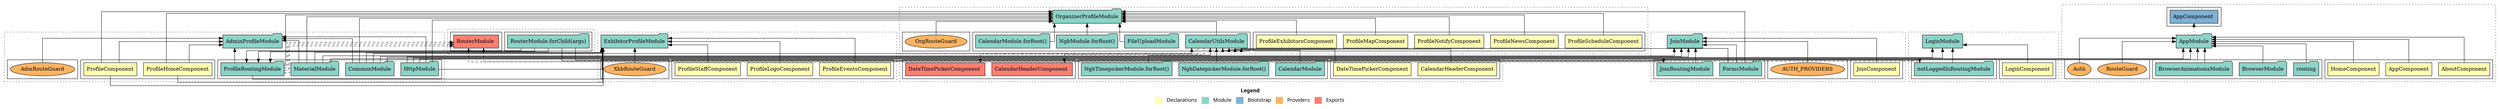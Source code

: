 digraph dependencies { node [shape="rect", style="filled", colorscheme=set312]; ranksep=0.4; compound=false; remincross=true; splines=true; splines=ortho; rankdir=LR; rankdir=TB; rankdir=BT; label=<<table BORDER="0"> <tr> <td colspan="5" align="center"><b>Legend</b></td> </tr> <tr> <td> <table BORDER="0"> <tr> <td bgcolor="#ffffb3" width="20"></td> <td>  Declarations</td> </tr> </table> </td> <td> <table BORDER="0"> <tr> <td bgcolor="#8dd3c7" width="20"></td> <td>  Module</td> </tr> </table> </td> <td> <table BORDER="0"> <tr> <td bgcolor="#80b1d3" width="20"></td> <td>  Bootstrap</td> </tr> </table> </td> <td> <table BORDER="0"> <tr> <td bgcolor="#fdb462" width="20"></td> <td>  Providers</td> </tr> </table> </td> <td> <table BORDER="0"> <tr> <td bgcolor="#fb8072" width="20"></td> <td>  Exports</td> </tr> </table> </td> </tr></table>>; ratio=compress; fontname="sans-serif";  subgraph "cluster_AdminProfileModule" { label=""; style="dotted";node [shape="folder", fillcolor=1]; subgraph cluster_AdminProfileModule_declarations { style="solid";node [style="filled", shape="rect"]; node [fillcolor=2]; "ProfileComponent"; node [fillcolor=2]; "ProfileHomeComponent"; }  "ProfileComponent" -> "AdminProfileModule" [style="solid", lhead="cluster_AdminProfileModule" ltail="cluster_AdminProfileModule_declarations"]; subgraph "cluster_AdminProfileModule_ProfileComponent_providers" { style="solid";  }  "ProfileHomeComponent" -> "AdminProfileModule" [style="solid", lhead="cluster_AdminProfileModule" ltail="cluster_AdminProfileModule_declarations"]; subgraph "cluster_AdminProfileModule_ProfileHomeComponent_providers" { style="solid";  }    subgraph cluster_AdminProfileModule_imports { style="solid"; node [style="filled", fillcolor=1, shape="rect"];    "CommonModule" [label="CommonModule", shape="folder"];    "HttpModule" [label="HttpModule", shape="folder"];    "ProfileRoutingModule" [label="ProfileRoutingModule", shape="folder"];    "MaterialModule" [label="MaterialModule", shape="folder"];   }    "CommonModule" -> "AdminProfileModule" [lhead="cluster_AdminProfileModule", ltail="cluster_AdminProfileModule_imports"];    "HttpModule" -> "AdminProfileModule" [lhead="cluster_AdminProfileModule", ltail="cluster_AdminProfileModule_imports"];    "ProfileRoutingModule" -> "AdminProfileModule" [lhead="cluster_AdminProfileModule", ltail="cluster_AdminProfileModule_imports"];    "MaterialModule" -> "AdminProfileModule" [lhead="cluster_AdminProfileModule", ltail="cluster_AdminProfileModule_imports"];     subgraph cluster_AdminProfileModule_exports { style="solid";node [style="filled", fillcolor=4, shape="rect"];}    subgraph cluster_AdminProfileModule_bootstrap { style="solid"; node [style="filled", fillcolor=5, shape="rect"];  }    subgraph cluster_AdminProfileModule_providers { style="solid"; node [style="filled", fillcolor=6, shape="rect"];    "AdmRouteGuard" [label="AdmRouteGuard", shape="oval"];   }    "AdmRouteGuard" -> "AdminProfileModule" [lhead="cluster_AdminProfileModule", ltail="cluster_AdminProfileModule_providers"];     }  subgraph "cluster_ProfileRoutingModule" { label=""; style="dotted";node [shape="folder", fillcolor=1]; subgraph cluster_ProfileRoutingModule_declarations { style="solid";node [style="filled", shape="rect"]; }    subgraph cluster_ProfileRoutingModule_imports { style="solid"; node [style="filled", fillcolor=1, shape="rect"];    "RouterModule.forChild(args)" [label="RouterModule.forChild(args)", shape="folder"];   }    "RouterModule.forChild(args)" -> "ProfileRoutingModule" [lhead="cluster_ProfileRoutingModule", ltail="cluster_ProfileRoutingModule_imports"];     subgraph cluster_ProfileRoutingModule_exports { style="solid";node [style="filled", fillcolor=4, shape="rect"];"RouterModule " [label="RouterModule ", shape="rect"]}  "ProfileRoutingModule" -> "RouterModule " [style="dashed", ltail="cluster_ProfileRoutingModule" lhead="cluster_ProfileRoutingModule_exports"];    subgraph cluster_ProfileRoutingModule_bootstrap { style="solid"; node [style="filled", fillcolor=5, shape="rect"];  }    subgraph cluster_ProfileRoutingModule_providers { style="solid"; node [style="filled", fillcolor=6, shape="rect"];   }     }  subgraph "cluster_ExhibitorProfileModule" { label=""; style="dotted";node [shape="folder", fillcolor=1]; subgraph cluster_ExhibitorProfileModule_declarations { style="solid";node [style="filled", shape="rect"]; node [fillcolor=2]; "ProfileComponent"; node [fillcolor=2]; "ProfileHomeComponent"; node [fillcolor=2]; "ProfileLogoComponent"; node [fillcolor=2]; "ProfileStaffComponent"; node [fillcolor=2]; "ProfileEventsComponent"; }  "ProfileComponent" -> "ExhibitorProfileModule" [style="solid", lhead="cluster_ExhibitorProfileModule" ltail="cluster_ExhibitorProfileModule_declarations"]; subgraph "cluster_ExhibitorProfileModule_ProfileComponent_providers" { style="solid";  }  "ProfileHomeComponent" -> "ExhibitorProfileModule" [style="solid", lhead="cluster_ExhibitorProfileModule" ltail="cluster_ExhibitorProfileModule_declarations"]; subgraph "cluster_ExhibitorProfileModule_ProfileHomeComponent_providers" { style="solid";  }  "ProfileLogoComponent" -> "ExhibitorProfileModule" [style="solid", lhead="cluster_ExhibitorProfileModule" ltail="cluster_ExhibitorProfileModule_declarations"]; subgraph "cluster_ExhibitorProfileModule_ProfileLogoComponent_providers" { style="solid";  }  "ProfileStaffComponent" -> "ExhibitorProfileModule" [style="solid", lhead="cluster_ExhibitorProfileModule" ltail="cluster_ExhibitorProfileModule_declarations"]; subgraph "cluster_ExhibitorProfileModule_ProfileStaffComponent_providers" { style="solid";  }  "ProfileEventsComponent" -> "ExhibitorProfileModule" [style="solid", lhead="cluster_ExhibitorProfileModule" ltail="cluster_ExhibitorProfileModule_declarations"]; subgraph "cluster_ExhibitorProfileModule_ProfileEventsComponent_providers" { style="solid";  }    subgraph cluster_ExhibitorProfileModule_imports { style="solid"; node [style="filled", fillcolor=1, shape="rect"];    "CommonModule" [label="CommonModule", shape="folder"];    "HttpModule" [label="HttpModule", shape="folder"];    "ProfileRoutingModule" [label="ProfileRoutingModule", shape="folder"];    "MaterialModule" [label="MaterialModule", shape="folder"];   }    "CommonModule" -> "ExhibitorProfileModule" [lhead="cluster_ExhibitorProfileModule", ltail="cluster_ExhibitorProfileModule_imports"];    "HttpModule" -> "ExhibitorProfileModule" [lhead="cluster_ExhibitorProfileModule", ltail="cluster_ExhibitorProfileModule_imports"];    "ProfileRoutingModule" -> "ExhibitorProfileModule" [lhead="cluster_ExhibitorProfileModule", ltail="cluster_ExhibitorProfileModule_imports"];    "MaterialModule" -> "ExhibitorProfileModule" [lhead="cluster_ExhibitorProfileModule", ltail="cluster_ExhibitorProfileModule_imports"];     subgraph cluster_ExhibitorProfileModule_exports { style="solid";node [style="filled", fillcolor=4, shape="rect"];}    subgraph cluster_ExhibitorProfileModule_bootstrap { style="solid"; node [style="filled", fillcolor=5, shape="rect"];  }    subgraph cluster_ExhibitorProfileModule_providers { style="solid"; node [style="filled", fillcolor=6, shape="rect"];    "XhbRouteGuard" [label="XhbRouteGuard", shape="oval"];   }    "XhbRouteGuard" -> "ExhibitorProfileModule" [lhead="cluster_ExhibitorProfileModule", ltail="cluster_ExhibitorProfileModule_providers"];     }  subgraph "cluster_ProfileRoutingModule" { label=""; style="dotted";node [shape="folder", fillcolor=1]; subgraph cluster_ProfileRoutingModule_declarations { style="solid";node [style="filled", shape="rect"]; }    subgraph cluster_ProfileRoutingModule_imports { style="solid"; node [style="filled", fillcolor=1, shape="rect"];    "RouterModule.forChild(args)" [label="RouterModule.forChild(args)", shape="folder"];   }    "RouterModule.forChild(args)" -> "ProfileRoutingModule" [lhead="cluster_ProfileRoutingModule", ltail="cluster_ProfileRoutingModule_imports"];     subgraph cluster_ProfileRoutingModule_exports { style="solid";node [style="filled", fillcolor=4, shape="rect"];"RouterModule " [label="RouterModule ", shape="rect"]}  "ProfileRoutingModule" -> "RouterModule " [style="dashed", ltail="cluster_ProfileRoutingModule" lhead="cluster_ProfileRoutingModule_exports"];    subgraph cluster_ProfileRoutingModule_bootstrap { style="solid"; node [style="filled", fillcolor=5, shape="rect"];  }    subgraph cluster_ProfileRoutingModule_providers { style="solid"; node [style="filled", fillcolor=6, shape="rect"];   }     }  subgraph "cluster_JoinModule" { label=""; style="dotted";node [shape="folder", fillcolor=1]; subgraph cluster_JoinModule_declarations { style="solid";node [style="filled", shape="rect"]; node [fillcolor=2]; "JoinComponent"; }  "JoinComponent" -> "JoinModule" [style="solid", lhead="cluster_JoinModule" ltail="cluster_JoinModule_declarations"]; subgraph "cluster_JoinModule_JoinComponent_providers" { style="solid";  }    subgraph cluster_JoinModule_imports { style="solid"; node [style="filled", fillcolor=1, shape="rect"];    "CommonModule" [label="CommonModule", shape="folder"];    "HttpModule" [label="HttpModule", shape="folder"];    "JoinRoutingModule" [label="JoinRoutingModule", shape="folder"];    "FormsModule" [label="FormsModule", shape="folder"];    "MaterialModule" [label="MaterialModule", shape="folder"];   }    "CommonModule" -> "JoinModule" [lhead="cluster_JoinModule", ltail="cluster_JoinModule_imports"];    "HttpModule" -> "JoinModule" [lhead="cluster_JoinModule", ltail="cluster_JoinModule_imports"];    "JoinRoutingModule" -> "JoinModule" [lhead="cluster_JoinModule", ltail="cluster_JoinModule_imports"];    "FormsModule" -> "JoinModule" [lhead="cluster_JoinModule", ltail="cluster_JoinModule_imports"];    "MaterialModule" -> "JoinModule" [lhead="cluster_JoinModule", ltail="cluster_JoinModule_imports"];     subgraph cluster_JoinModule_exports { style="solid";node [style="filled", fillcolor=4, shape="rect"];}    subgraph cluster_JoinModule_bootstrap { style="solid"; node [style="filled", fillcolor=5, shape="rect"];  }    subgraph cluster_JoinModule_providers { style="solid"; node [style="filled", fillcolor=6, shape="rect"];    "AUTH_PROVIDERS" [label="AUTH_PROVIDERS", shape="oval"];   }    "AUTH_PROVIDERS" -> "JoinModule" [lhead="cluster_JoinModule", ltail="cluster_JoinModule_providers"];     }  subgraph "cluster_JoinRoutingModule" { label=""; style="dotted";node [shape="folder", fillcolor=1]; subgraph cluster_JoinRoutingModule_declarations { style="solid";node [style="filled", shape="rect"]; }    subgraph cluster_JoinRoutingModule_imports { style="solid"; node [style="filled", fillcolor=1, shape="rect"];    "RouterModule.forChild(args)" [label="RouterModule.forChild(args)", shape="folder"];   }    "RouterModule.forChild(args)" -> "JoinRoutingModule" [lhead="cluster_JoinRoutingModule", ltail="cluster_JoinRoutingModule_imports"];     subgraph cluster_JoinRoutingModule_exports { style="solid";node [style="filled", fillcolor=4, shape="rect"];"RouterModule " [label="RouterModule ", shape="rect"]}  "JoinRoutingModule" -> "RouterModule " [style="dashed", ltail="cluster_JoinRoutingModule" lhead="cluster_JoinRoutingModule_exports"];    subgraph cluster_JoinRoutingModule_bootstrap { style="solid"; node [style="filled", fillcolor=5, shape="rect"];  }    subgraph cluster_JoinRoutingModule_providers { style="solid"; node [style="filled", fillcolor=6, shape="rect"];   }     }  subgraph "cluster_LoginModule" { label=""; style="dotted";node [shape="folder", fillcolor=1]; subgraph cluster_LoginModule_declarations { style="solid";node [style="filled", shape="rect"]; node [fillcolor=2]; "LoginComponent"; }  "LoginComponent" -> "LoginModule" [style="solid", lhead="cluster_LoginModule" ltail="cluster_LoginModule_declarations"]; subgraph "cluster_LoginModule_LoginComponent_providers" { style="solid";  }    subgraph cluster_LoginModule_imports { style="solid"; node [style="filled", fillcolor=1, shape="rect"];    "CommonModule" [label="CommonModule", shape="folder"];    "HttpModule" [label="HttpModule", shape="folder"];    "notLoggedInRoutingModule" [label="notLoggedInRoutingModule", shape="folder"];   }    "CommonModule" -> "LoginModule" [lhead="cluster_LoginModule", ltail="cluster_LoginModule_imports"];    "HttpModule" -> "LoginModule" [lhead="cluster_LoginModule", ltail="cluster_LoginModule_imports"];    "notLoggedInRoutingModule" -> "LoginModule" [lhead="cluster_LoginModule", ltail="cluster_LoginModule_imports"];     subgraph cluster_LoginModule_exports { style="solid";node [style="filled", fillcolor=4, shape="rect"];}    subgraph cluster_LoginModule_bootstrap { style="solid"; node [style="filled", fillcolor=5, shape="rect"];  }    subgraph cluster_LoginModule_providers { style="solid"; node [style="filled", fillcolor=6, shape="rect"];   }     }  subgraph "cluster_notLoggedInRoutingModule" { label=""; style="dotted";node [shape="folder", fillcolor=1]; subgraph cluster_notLoggedInRoutingModule_declarations { style="solid";node [style="filled", shape="rect"]; }    subgraph cluster_notLoggedInRoutingModule_imports { style="solid"; node [style="filled", fillcolor=1, shape="rect"];    "RouterModule.forChild(args)" [label="RouterModule.forChild(args)", shape="folder"];   }    "RouterModule.forChild(args)" -> "notLoggedInRoutingModule" [lhead="cluster_notLoggedInRoutingModule", ltail="cluster_notLoggedInRoutingModule_imports"];     subgraph cluster_notLoggedInRoutingModule_exports { style="solid";node [style="filled", fillcolor=4, shape="rect"];"RouterModule " [label="RouterModule ", shape="rect"]}  "notLoggedInRoutingModule" -> "RouterModule " [style="dashed", ltail="cluster_notLoggedInRoutingModule" lhead="cluster_notLoggedInRoutingModule_exports"];    subgraph cluster_notLoggedInRoutingModule_bootstrap { style="solid"; node [style="filled", fillcolor=5, shape="rect"];  }    subgraph cluster_notLoggedInRoutingModule_providers { style="solid"; node [style="filled", fillcolor=6, shape="rect"];   }     }  subgraph "cluster_OrganizerProfileModule" { label=""; style="dotted";node [shape="folder", fillcolor=1]; subgraph cluster_OrganizerProfileModule_declarations { style="solid";node [style="filled", shape="rect"]; node [fillcolor=2]; "ProfileComponent"; node [fillcolor=2]; "ProfileHomeComponent"; node [fillcolor=2]; "ProfileMapComponent"; node [fillcolor=2]; "ProfileExhibitorsComponent"; node [fillcolor=2]; "ProfileScheduleComponent"; node [fillcolor=2]; "ProfileNewsComponent"; node [fillcolor=2]; "ProfileNotifyComponent"; }  "ProfileComponent" -> "OrganizerProfileModule" [style="solid", lhead="cluster_OrganizerProfileModule" ltail="cluster_OrganizerProfileModule_declarations"]; subgraph "cluster_OrganizerProfileModule_ProfileComponent_providers" { style="solid";  }  "ProfileHomeComponent" -> "OrganizerProfileModule" [style="solid", lhead="cluster_OrganizerProfileModule" ltail="cluster_OrganizerProfileModule_declarations"]; subgraph "cluster_OrganizerProfileModule_ProfileHomeComponent_providers" { style="solid";  }  "ProfileMapComponent" -> "OrganizerProfileModule" [style="solid", lhead="cluster_OrganizerProfileModule" ltail="cluster_OrganizerProfileModule_declarations"]; subgraph "cluster_OrganizerProfileModule_ProfileMapComponent_providers" { style="solid";  }  "ProfileExhibitorsComponent" -> "OrganizerProfileModule" [style="solid", lhead="cluster_OrganizerProfileModule" ltail="cluster_OrganizerProfileModule_declarations"]; subgraph "cluster_OrganizerProfileModule_ProfileExhibitorsComponent_providers" { style="solid";  }  "ProfileScheduleComponent" -> "OrganizerProfileModule" [style="solid", lhead="cluster_OrganizerProfileModule" ltail="cluster_OrganizerProfileModule_declarations"]; subgraph "cluster_OrganizerProfileModule_ProfileScheduleComponent_providers" { style="solid";  }  "ProfileNewsComponent" -> "OrganizerProfileModule" [style="solid", lhead="cluster_OrganizerProfileModule" ltail="cluster_OrganizerProfileModule_declarations"]; subgraph "cluster_OrganizerProfileModule_ProfileNewsComponent_providers" { style="solid";  }  "ProfileNotifyComponent" -> "OrganizerProfileModule" [style="solid", lhead="cluster_OrganizerProfileModule" ltail="cluster_OrganizerProfileModule_declarations"]; subgraph "cluster_OrganizerProfileModule_ProfileNotifyComponent_providers" { style="solid";  }    subgraph cluster_OrganizerProfileModule_imports { style="solid"; node [style="filled", fillcolor=1, shape="rect"];    "CommonModule" [label="CommonModule", shape="folder"];    "HttpModule" [label="HttpModule", shape="folder"];    "ProfileRoutingModule" [label="ProfileRoutingModule", shape="folder"];    "MaterialModule" [label="MaterialModule", shape="folder"];    "FormsModule" [label="FormsModule", shape="folder"];    "CalendarUtilsModule" [label="CalendarUtilsModule", shape="folder"];    "FileUploadModule" [label="FileUploadModule", shape="folder"];    "NgbModule.forRoot()" [label="NgbModule.forRoot()", shape="folder"];    "CalendarModule.forRoot()" [label="CalendarModule.forRoot()", shape="folder"];   }    "CommonModule" -> "OrganizerProfileModule" [lhead="cluster_OrganizerProfileModule", ltail="cluster_OrganizerProfileModule_imports"];    "HttpModule" -> "OrganizerProfileModule" [lhead="cluster_OrganizerProfileModule", ltail="cluster_OrganizerProfileModule_imports"];    "ProfileRoutingModule" -> "OrganizerProfileModule" [lhead="cluster_OrganizerProfileModule", ltail="cluster_OrganizerProfileModule_imports"];    "MaterialModule" -> "OrganizerProfileModule" [lhead="cluster_OrganizerProfileModule", ltail="cluster_OrganizerProfileModule_imports"];    "FormsModule" -> "OrganizerProfileModule" [lhead="cluster_OrganizerProfileModule", ltail="cluster_OrganizerProfileModule_imports"];    "CalendarUtilsModule" -> "OrganizerProfileModule" [lhead="cluster_OrganizerProfileModule", ltail="cluster_OrganizerProfileModule_imports"];    "FileUploadModule" -> "OrganizerProfileModule" [lhead="cluster_OrganizerProfileModule", ltail="cluster_OrganizerProfileModule_imports"];    "NgbModule.forRoot()" -> "OrganizerProfileModule" [lhead="cluster_OrganizerProfileModule", ltail="cluster_OrganizerProfileModule_imports"];    "CalendarModule.forRoot()" -> "OrganizerProfileModule" [lhead="cluster_OrganizerProfileModule", ltail="cluster_OrganizerProfileModule_imports"];     subgraph cluster_OrganizerProfileModule_exports { style="solid";node [style="filled", fillcolor=4, shape="rect"];}    subgraph cluster_OrganizerProfileModule_bootstrap { style="solid"; node [style="filled", fillcolor=5, shape="rect"];  }    subgraph cluster_OrganizerProfileModule_providers { style="solid"; node [style="filled", fillcolor=6, shape="rect"];    "OrgRouteGuard" [label="OrgRouteGuard", shape="oval"];   }    "OrgRouteGuard" -> "OrganizerProfileModule" [lhead="cluster_OrganizerProfileModule", ltail="cluster_OrganizerProfileModule_providers"];     }  subgraph "cluster_ProfileRoutingModule" { label=""; style="dotted";node [shape="folder", fillcolor=1]; subgraph cluster_ProfileRoutingModule_declarations { style="solid";node [style="filled", shape="rect"]; }    subgraph cluster_ProfileRoutingModule_imports { style="solid"; node [style="filled", fillcolor=1, shape="rect"];    "RouterModule.forChild(args)" [label="RouterModule.forChild(args)", shape="folder"];   }    "RouterModule.forChild(args)" -> "ProfileRoutingModule" [lhead="cluster_ProfileRoutingModule", ltail="cluster_ProfileRoutingModule_imports"];     subgraph cluster_ProfileRoutingModule_exports { style="solid";node [style="filled", fillcolor=4, shape="rect"];"RouterModule " [label="RouterModule ", shape="rect"]}  "ProfileRoutingModule" -> "RouterModule " [style="dashed", ltail="cluster_ProfileRoutingModule" lhead="cluster_ProfileRoutingModule_exports"];    subgraph cluster_ProfileRoutingModule_bootstrap { style="solid"; node [style="filled", fillcolor=5, shape="rect"];  }    subgraph cluster_ProfileRoutingModule_providers { style="solid"; node [style="filled", fillcolor=6, shape="rect"];   }     }  subgraph "cluster_CalendarUtilsModule" { label=""; style="dotted";node [shape="folder", fillcolor=1]; subgraph cluster_CalendarUtilsModule_declarations { style="solid";node [style="filled", shape="rect"]; node [fillcolor=2]; "CalendarHeaderComponent"; node [fillcolor=2]; "DateTimePickerComponent"; }  "CalendarHeaderComponent" -> "CalendarUtilsModule" [style="solid", lhead="cluster_CalendarUtilsModule" ltail="cluster_CalendarUtilsModule_declarations"]; subgraph "cluster_CalendarUtilsModule_CalendarHeaderComponent_providers" { style="solid";  }  "DateTimePickerComponent" -> "CalendarUtilsModule" [style="solid", lhead="cluster_CalendarUtilsModule" ltail="cluster_CalendarUtilsModule_declarations"]; subgraph "cluster_CalendarUtilsModule_DateTimePickerComponent_providers" { style="solid";  }    subgraph cluster_CalendarUtilsModule_imports { style="solid"; node [style="filled", fillcolor=1, shape="rect"];    "CommonModule" [label="CommonModule", shape="folder"];    "FormsModule" [label="FormsModule", shape="folder"];    "NgbDatepickerModule.forRoot()" [label="NgbDatepickerModule.forRoot()", shape="folder"];    "NgbTimepickerModule.forRoot()" [label="NgbTimepickerModule.forRoot()", shape="folder"];    "CalendarModule" [label="CalendarModule", shape="folder"];   }    "CommonModule" -> "CalendarUtilsModule" [lhead="cluster_CalendarUtilsModule", ltail="cluster_CalendarUtilsModule_imports"];    "FormsModule" -> "CalendarUtilsModule" [lhead="cluster_CalendarUtilsModule", ltail="cluster_CalendarUtilsModule_imports"];    "NgbDatepickerModule.forRoot()" -> "CalendarUtilsModule" [lhead="cluster_CalendarUtilsModule", ltail="cluster_CalendarUtilsModule_imports"];    "NgbTimepickerModule.forRoot()" -> "CalendarUtilsModule" [lhead="cluster_CalendarUtilsModule", ltail="cluster_CalendarUtilsModule_imports"];    "CalendarModule" -> "CalendarUtilsModule" [lhead="cluster_CalendarUtilsModule", ltail="cluster_CalendarUtilsModule_imports"];     subgraph cluster_CalendarUtilsModule_exports { style="solid";node [style="filled", fillcolor=4, shape="rect"];"CalendarHeaderComponent " [label="CalendarHeaderComponent ", shape="rect"]"DateTimePickerComponent " [label="DateTimePickerComponent ", shape="rect"]}  "CalendarUtilsModule" -> "CalendarHeaderComponent " [style="dashed", ltail="cluster_CalendarUtilsModule" lhead="cluster_CalendarUtilsModule_exports"];  "CalendarUtilsModule" -> "DateTimePickerComponent " [style="dashed", ltail="cluster_CalendarUtilsModule" lhead="cluster_CalendarUtilsModule_exports"];    subgraph cluster_CalendarUtilsModule_bootstrap { style="solid"; node [style="filled", fillcolor=5, shape="rect"];  }    subgraph cluster_CalendarUtilsModule_providers { style="solid"; node [style="filled", fillcolor=6, shape="rect"];   }     }  subgraph "cluster_AppModule" { label=""; style="dotted";node [shape="folder", fillcolor=1]; subgraph cluster_AppModule_declarations { style="solid";node [style="filled", shape="rect"]; node [fillcolor=2]; "AppComponent"; node [fillcolor=2]; "HomeComponent"; node [fillcolor=2]; "AboutComponent"; }  "AppComponent" -> "AppModule" [style="solid", lhead="cluster_AppModule" ltail="cluster_AppModule_declarations"]; subgraph "cluster_AppModule_AppComponent_providers" { style="solid";  }  "HomeComponent" -> "AppModule" [style="solid", lhead="cluster_AppModule" ltail="cluster_AppModule_declarations"]; subgraph "cluster_AppModule_HomeComponent_providers" { style="solid";  }  "AboutComponent" -> "AppModule" [style="solid", lhead="cluster_AppModule" ltail="cluster_AppModule_declarations"]; subgraph "cluster_AppModule_AboutComponent_providers" { style="solid";  }    subgraph cluster_AppModule_imports { style="solid"; node [style="filled", fillcolor=1, shape="rect"];    "BrowserModule" [label="BrowserModule", shape="folder"];    "BrowserAnimationsModule" [label="BrowserAnimationsModule", shape="folder"];    "HttpModule" [label="HttpModule", shape="folder"];    "FormsModule" [label="FormsModule", shape="folder"];    "MaterialModule" [label="MaterialModule", shape="folder"];    "routing" [label="routing", shape="folder"];   }    "BrowserModule" -> "AppModule" [lhead="cluster_AppModule", ltail="cluster_AppModule_imports"];    "BrowserAnimationsModule" -> "AppModule" [lhead="cluster_AppModule", ltail="cluster_AppModule_imports"];    "HttpModule" -> "AppModule" [lhead="cluster_AppModule", ltail="cluster_AppModule_imports"];    "FormsModule" -> "AppModule" [lhead="cluster_AppModule", ltail="cluster_AppModule_imports"];    "MaterialModule" -> "AppModule" [lhead="cluster_AppModule", ltail="cluster_AppModule_imports"];    "routing" -> "AppModule" [lhead="cluster_AppModule", ltail="cluster_AppModule_imports"];     subgraph cluster_AppModule_exports { style="solid";node [style="filled", fillcolor=4, shape="rect"];}    subgraph cluster_AppModule_bootstrap { style="solid"; node [style="filled", fillcolor=5, shape="rect"];  "AppComponent " [label="AppComponent ", shape="rect"]  }  "AppModule" -> "AppComponent " [style="dotted", lhead="cluster_AppModule_bootstrap" ltail="cluster_AppModule"];    subgraph cluster_AppModule_providers { style="solid"; node [style="filled", fillcolor=6, shape="rect"];    "RouteGuard" [label="RouteGuard", shape="oval"];    "Auth" [label="Auth", shape="oval"];   }    "RouteGuard" -> "AppModule" [lhead="cluster_AppModule", ltail="cluster_AppModule_providers"];    "Auth" -> "AppModule" [lhead="cluster_AppModule", ltail="cluster_AppModule_providers"];     }  }